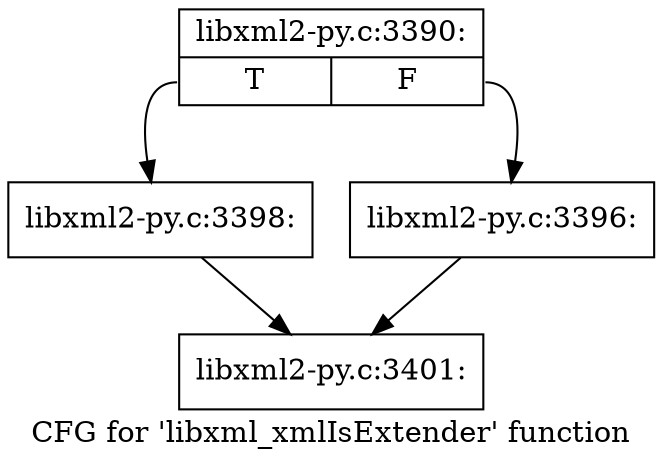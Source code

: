 digraph "CFG for 'libxml_xmlIsExtender' function" {
	label="CFG for 'libxml_xmlIsExtender' function";

	Node0x3f1a0a0 [shape=record,label="{libxml2-py.c:3390:|{<s0>T|<s1>F}}"];
	Node0x3f1a0a0:s0 -> Node0x3f1cf50;
	Node0x3f1a0a0:s1 -> Node0x3f1cf00;
	Node0x3f1cf00 [shape=record,label="{libxml2-py.c:3396:}"];
	Node0x3f1cf00 -> Node0x3f1bb60;
	Node0x3f1cf50 [shape=record,label="{libxml2-py.c:3398:}"];
	Node0x3f1cf50 -> Node0x3f1bb60;
	Node0x3f1bb60 [shape=record,label="{libxml2-py.c:3401:}"];
}
